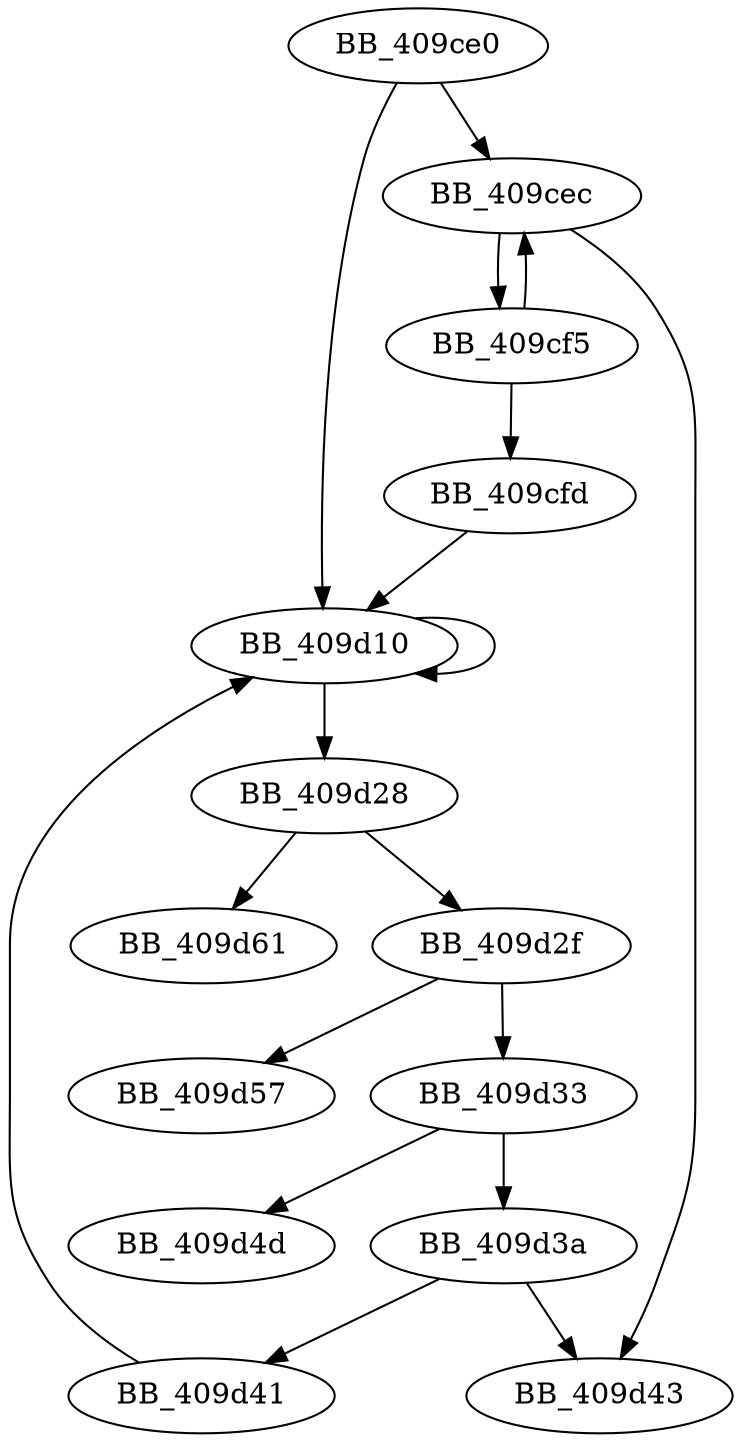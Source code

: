 DiGraph _strlen{
BB_409ce0->BB_409cec
BB_409ce0->BB_409d10
BB_409cec->BB_409cf5
BB_409cec->BB_409d43
BB_409cf5->BB_409cec
BB_409cf5->BB_409cfd
BB_409cfd->BB_409d10
BB_409d10->BB_409d10
BB_409d10->BB_409d28
BB_409d28->BB_409d2f
BB_409d28->BB_409d61
BB_409d2f->BB_409d33
BB_409d2f->BB_409d57
BB_409d33->BB_409d3a
BB_409d33->BB_409d4d
BB_409d3a->BB_409d41
BB_409d3a->BB_409d43
BB_409d41->BB_409d10
}
